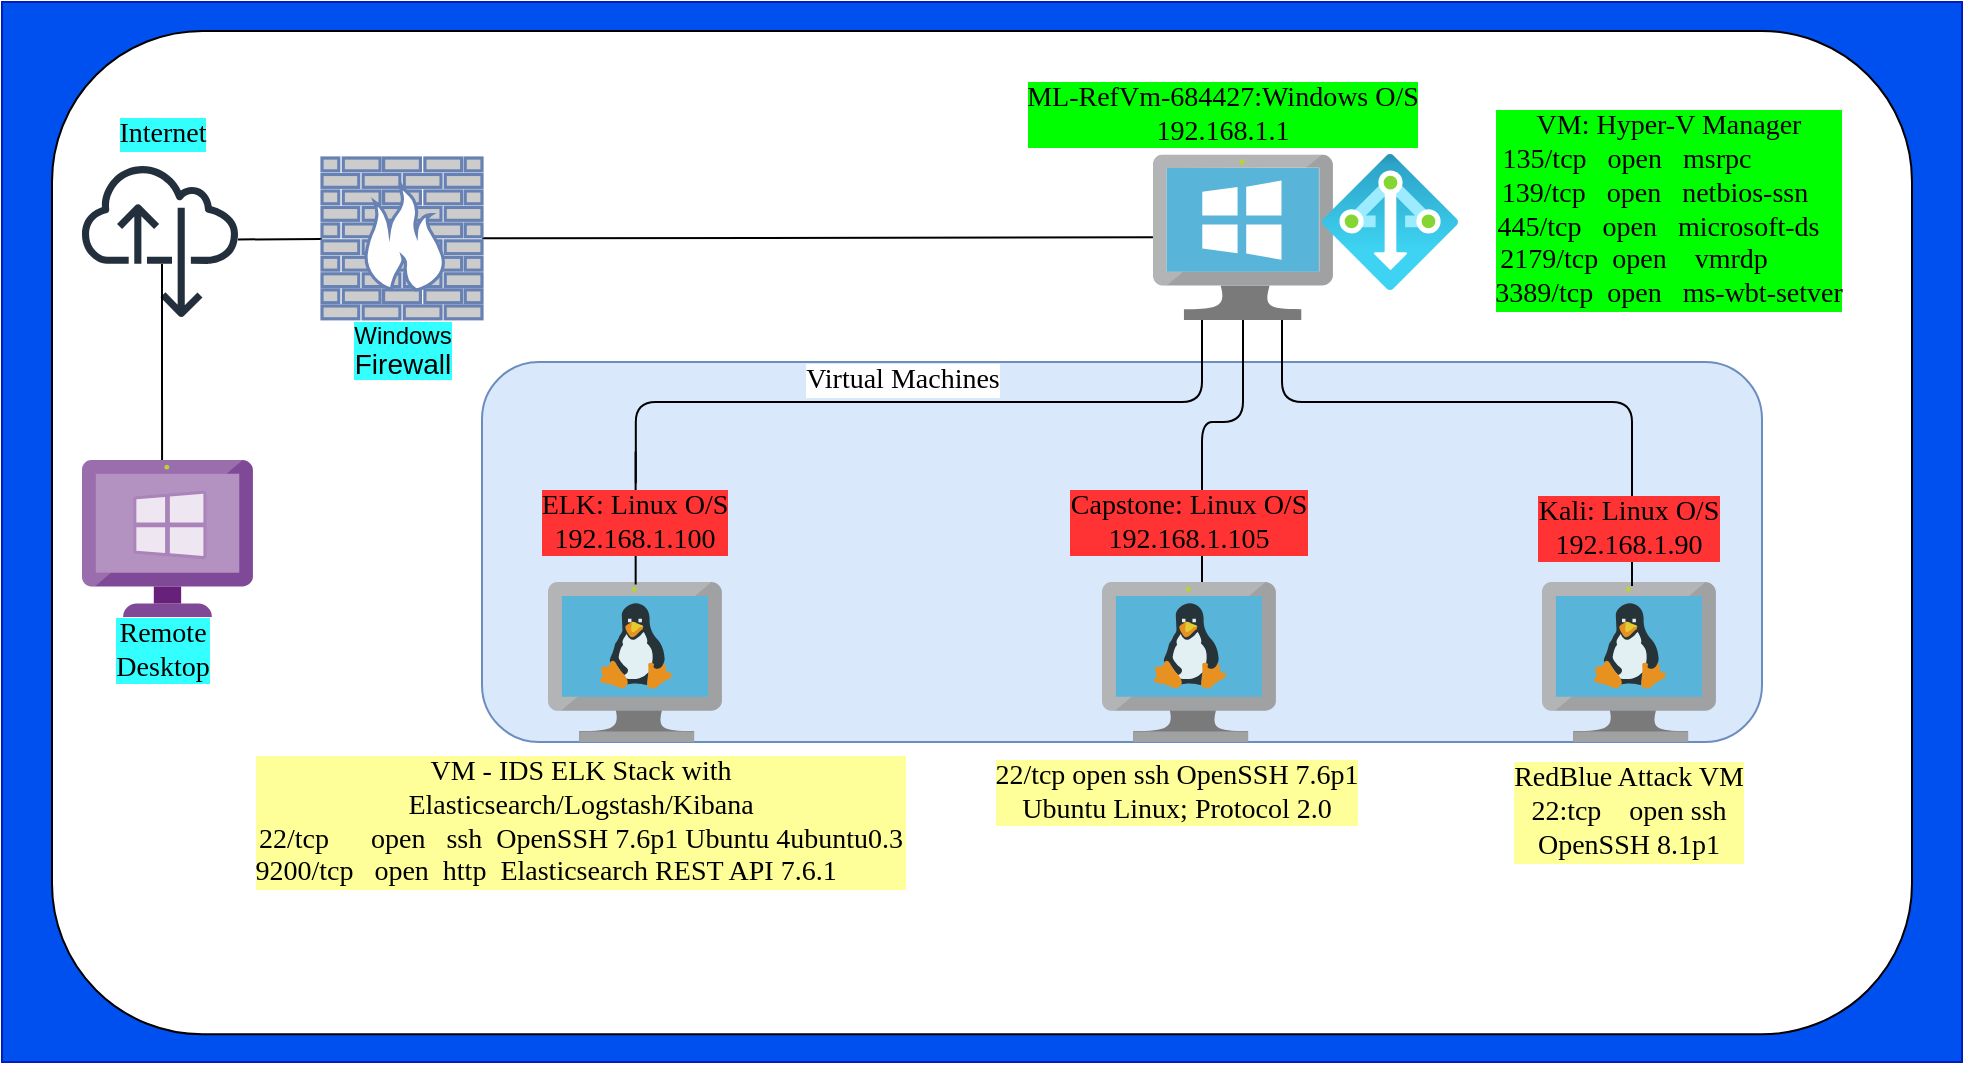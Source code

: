 <mxfile version="17.4.1" type="github">
  <diagram id="ZCgb6ObB1_aWpV4EeQwM" name="Page-1">
    <mxGraphModel dx="1331" dy="870" grid="1" gridSize="10" guides="1" tooltips="1" connect="1" arrows="1" fold="1" page="1" pageScale="1" pageWidth="1100" pageHeight="850" math="0" shadow="0">
      <root>
        <mxCell id="0" />
        <mxCell id="1" parent="0" />
        <mxCell id="qWNLBckgJxY5MX7CqJOy-32" value="" style="whiteSpace=wrap;html=1;rounded=0;fillColor=#0050ef;fontColor=#ffffff;strokeColor=#001DBC;" parent="1" vertex="1">
          <mxGeometry x="60" y="80" width="980" height="530" as="geometry" />
        </mxCell>
        <mxCell id="qWNLBckgJxY5MX7CqJOy-31" value="" style="whiteSpace=wrap;html=1;rounded=1;" parent="1" vertex="1">
          <mxGeometry x="85" y="94.48" width="930" height="501.68" as="geometry" />
        </mxCell>
        <mxCell id="_qA412NhqMUEU6ro4zCR-14" value="" style="whiteSpace=wrap;html=1;labelBackgroundColor=#00FF00;fontFamily=Tahoma;fontSize=14;rounded=1;fillColor=#dae8fc;strokeColor=#6c8ebf;" vertex="1" parent="1">
          <mxGeometry x="300" y="260" width="640" height="190" as="geometry" />
        </mxCell>
        <mxCell id="qWNLBckgJxY5MX7CqJOy-9" value="" style="sketch=0;aspect=fixed;html=1;points=[];align=center;image;fontSize=12;image=img/lib/mscae/VM_Linux.svg;" parent="1" vertex="1">
          <mxGeometry x="830" y="370" width="86.96" height="80" as="geometry" />
        </mxCell>
        <mxCell id="qWNLBckgJxY5MX7CqJOy-2" value="" style="sketch=0;aspect=fixed;html=1;points=[];align=center;image;fontSize=12;image=img/lib/mscae/VM_Linux.svg;" parent="1" vertex="1">
          <mxGeometry x="333" y="370" width="86.96" height="80" as="geometry" />
        </mxCell>
        <mxCell id="qWNLBckgJxY5MX7CqJOy-23" style="edgeStyle=orthogonalEdgeStyle;rounded=1;orthogonalLoop=1;jettySize=auto;html=1;entryX=0.504;entryY=0.015;entryDx=0;entryDy=0;entryPerimeter=0;endArrow=none;endFill=0;startArrow=none;" parent="1" source="qWNLBckgJxY5MX7CqJOy-40" target="qWNLBckgJxY5MX7CqJOy-2" edge="1">
          <mxGeometry relative="1" as="geometry">
            <Array as="points">
              <mxPoint x="377" y="300" />
            </Array>
          </mxGeometry>
        </mxCell>
        <mxCell id="qWNLBckgJxY5MX7CqJOy-24" style="edgeStyle=orthogonalEdgeStyle;rounded=1;orthogonalLoop=1;jettySize=auto;html=1;entryX=0.522;entryY=0.025;entryDx=0;entryDy=0;entryPerimeter=0;endArrow=none;endFill=0;" parent="1" source="qWNLBckgJxY5MX7CqJOy-3" target="qWNLBckgJxY5MX7CqJOy-9" edge="1">
          <mxGeometry relative="1" as="geometry">
            <Array as="points">
              <mxPoint x="700" y="280" />
              <mxPoint x="875" y="280" />
              <mxPoint x="875" y="372" />
            </Array>
          </mxGeometry>
        </mxCell>
        <mxCell id="qWNLBckgJxY5MX7CqJOy-37" style="edgeStyle=orthogonalEdgeStyle;rounded=1;orthogonalLoop=1;jettySize=auto;html=1;fontFamily=Tahoma;fontSize=14;endArrow=none;endFill=0;" parent="1" source="qWNLBckgJxY5MX7CqJOy-3" target="qWNLBckgJxY5MX7CqJOy-8" edge="1">
          <mxGeometry relative="1" as="geometry">
            <Array as="points">
              <mxPoint x="681" y="290" />
              <mxPoint x="660" y="290" />
            </Array>
          </mxGeometry>
        </mxCell>
        <mxCell id="_qA412NhqMUEU6ro4zCR-13" style="edgeStyle=none;rounded=0;orthogonalLoop=1;jettySize=auto;html=1;fontFamily=Tahoma;fontSize=14;endArrow=none;endFill=0;" edge="1" parent="1" source="qWNLBckgJxY5MX7CqJOy-3" target="qWNLBckgJxY5MX7CqJOy-5">
          <mxGeometry relative="1" as="geometry" />
        </mxCell>
        <mxCell id="qWNLBckgJxY5MX7CqJOy-3" value="" style="sketch=0;aspect=fixed;html=1;points=[];align=center;image;fontSize=12;image=img/lib/mscae/VirtualMachineWindows.svg;" parent="1" vertex="1">
          <mxGeometry x="635.48" y="156.2" width="90" height="82.8" as="geometry" />
        </mxCell>
        <mxCell id="qWNLBckgJxY5MX7CqJOy-4" value="" style="aspect=fixed;html=1;points=[];align=center;image;fontSize=12;image=img/lib/azure2/networking/NAT.svg;rotation=-180;" parent="1" vertex="1">
          <mxGeometry x="720" y="156" width="68" height="68" as="geometry" />
        </mxCell>
        <mxCell id="qWNLBckgJxY5MX7CqJOy-21" style="edgeStyle=none;rounded=0;orthogonalLoop=1;jettySize=auto;html=1;endArrow=none;endFill=0;" parent="1" source="qWNLBckgJxY5MX7CqJOy-5" target="qWNLBckgJxY5MX7CqJOy-7" edge="1">
          <mxGeometry relative="1" as="geometry" />
        </mxCell>
        <mxCell id="qWNLBckgJxY5MX7CqJOy-5" value="" style="fontColor=#0066CC;verticalAlign=top;verticalLabelPosition=bottom;labelPosition=center;align=center;html=1;outlineConnect=0;fillColor=#CCCCCC;strokeColor=#6881B3;gradientColor=none;gradientDirection=north;strokeWidth=2;shape=mxgraph.networks.firewall;" parent="1" vertex="1">
          <mxGeometry x="220" y="158" width="80" height="80.4" as="geometry" />
        </mxCell>
        <mxCell id="qWNLBckgJxY5MX7CqJOy-7" value="" style="sketch=0;outlineConnect=0;fontColor=#232F3E;gradientColor=none;fillColor=#232F3D;strokeColor=none;dashed=0;verticalLabelPosition=bottom;verticalAlign=top;align=center;html=1;fontSize=12;fontStyle=0;aspect=fixed;pointerEvents=1;shape=mxgraph.aws4.internet_alt22;" parent="1" vertex="1">
          <mxGeometry x="100" y="160" width="78" height="78" as="geometry" />
        </mxCell>
        <mxCell id="qWNLBckgJxY5MX7CqJOy-8" value="" style="sketch=0;aspect=fixed;html=1;points=[];align=center;image;fontSize=12;image=img/lib/mscae/VM_Linux.svg;" parent="1" vertex="1">
          <mxGeometry x="610" y="370" width="86.96" height="80" as="geometry" />
        </mxCell>
        <mxCell id="qWNLBckgJxY5MX7CqJOy-29" style="edgeStyle=none;rounded=1;orthogonalLoop=1;jettySize=auto;html=1;endArrow=none;endFill=0;exitX=0.48;exitY=0;exitDx=0;exitDy=0;exitPerimeter=0;" parent="1" edge="1">
          <mxGeometry relative="1" as="geometry">
            <mxPoint x="140.03" y="309" as="sourcePoint" />
            <mxPoint x="140" y="211" as="targetPoint" />
          </mxGeometry>
        </mxCell>
        <mxCell id="qWNLBckgJxY5MX7CqJOy-22" value="" style="sketch=0;aspect=fixed;html=1;points=[];align=center;image;fontSize=12;image=img/lib/mscae/VM_Windows_Non_Azure.svg;" parent="1" vertex="1">
          <mxGeometry x="100" y="309" width="85.48" height="78.64" as="geometry" />
        </mxCell>
        <mxCell id="qWNLBckgJxY5MX7CqJOy-33" value="&lt;p style=&quot;line-height: 0.8&quot;&gt;&lt;/p&gt;&lt;div&gt;&lt;span style=&quot;background-color: rgb(51 , 255 , 255) ; line-height: 1&quot;&gt;Windows&lt;/span&gt;&lt;/div&gt;&lt;div&gt;&lt;span style=&quot;background-color: rgb(51 , 255 , 255) ; line-height: 1 ; font-size: 14px&quot;&gt;Firewall&lt;br&gt;&lt;/span&gt;&lt;/div&gt;&lt;p&gt;&lt;/p&gt;" style="text;html=1;resizable=0;autosize=1;align=center;verticalAlign=middle;points=[];fillColor=none;strokeColor=none;rounded=0;" parent="1" vertex="1">
          <mxGeometry x="230" y="224" width="60" height="60" as="geometry" />
        </mxCell>
        <mxCell id="qWNLBckgJxY5MX7CqJOy-34" value="Internet" style="text;html=1;resizable=0;autosize=1;align=center;verticalAlign=middle;points=[];fillColor=none;strokeColor=none;rounded=0;labelBackgroundColor=#33FFFF;fontFamily=Tahoma;fontSize=14;" parent="1" vertex="1">
          <mxGeometry x="105" y="136.2" width="70" height="20" as="geometry" />
        </mxCell>
        <mxCell id="qWNLBckgJxY5MX7CqJOy-36" value="&lt;div&gt;Remote&lt;/div&gt;&lt;div&gt;Desktop&lt;br&gt;&lt;/div&gt;" style="text;html=1;resizable=0;autosize=1;align=center;verticalAlign=middle;points=[];fillColor=none;strokeColor=none;rounded=0;labelBackgroundColor=#33FFFF;fontFamily=Tahoma;fontSize=14;" parent="1" vertex="1">
          <mxGeometry x="105" y="384" width="70" height="40" as="geometry" />
        </mxCell>
        <mxCell id="qWNLBckgJxY5MX7CqJOy-39" value="&lt;div&gt;Kali: Linux O/S&lt;/div&gt;&lt;div&gt;192.168.1.90&lt;br&gt;&lt;/div&gt;" style="text;html=1;resizable=0;autosize=1;align=center;verticalAlign=middle;points=[];fillColor=none;strokeColor=none;rounded=0;labelBackgroundColor=#FF3333;fontFamily=Tahoma;fontSize=14;" parent="1" vertex="1">
          <mxGeometry x="818.48" y="323" width="110" height="40" as="geometry" />
        </mxCell>
        <mxCell id="qWNLBckgJxY5MX7CqJOy-41" value="&lt;div&gt;Capstone: Linux O/S&lt;/div&gt;&lt;div&gt;192.168.1.105&lt;br&gt;&lt;/div&gt;" style="text;html=1;resizable=0;autosize=1;align=center;verticalAlign=middle;points=[];fillColor=none;strokeColor=none;rounded=0;labelBackgroundColor=#FF3333;fontFamily=Tahoma;fontSize=14;" parent="1" vertex="1">
          <mxGeometry x="583.48" y="320" width="140" height="40" as="geometry" />
        </mxCell>
        <mxCell id="qWNLBckgJxY5MX7CqJOy-42" value="&lt;div&gt;&lt;span style=&quot;&quot;&gt;22/tcp open ssh OpenSSH 7.6p1&lt;/span&gt;&lt;/div&gt;&lt;div&gt;&lt;span style=&quot;&quot;&gt;Ubuntu Linux; Protocol 2.0&lt;br&gt;&lt;/span&gt;&lt;/div&gt;&lt;div&gt;&lt;span style=&quot;&quot;&gt;&lt;/span&gt;&lt;/div&gt;" style="text;html=1;resizable=0;autosize=1;align=center;verticalAlign=middle;points=[];fillColor=none;strokeColor=none;rounded=0;labelBackgroundColor=#FFFF99;fontFamily=Tahoma;fontSize=14;" parent="1" vertex="1">
          <mxGeometry x="542.48" y="455" width="210" height="40" as="geometry" />
        </mxCell>
        <mxCell id="_qA412NhqMUEU6ro4zCR-1" value="&lt;div&gt;VM - IDS ELK Stack with &lt;br&gt;&lt;/div&gt;&lt;div&gt;Elasticsearch/Logstash/Kibana&lt;/div&gt;&lt;div&gt;22/tcp&lt;span style=&quot;white-space: pre&quot;&gt;     &lt;/span&gt; open &lt;span style=&quot;white-space: pre&quot;&gt;  ssh  &lt;/span&gt;&lt;span style=&quot;white-space: pre&quot;&gt;&lt;/span&gt;OpenSSH 7.6p1 Ubuntu 4ubuntu0.3 &lt;br&gt;&lt;/div&gt;&lt;div&gt;9200/tcp &amp;nbsp; open &lt;span style=&quot;white-space: pre&quot;&gt; http&lt;/span&gt;&amp;nbsp; Elasticsearch REST API 7.6.1&amp;nbsp; &amp;nbsp;&amp;nbsp;&amp;nbsp;&amp;nbsp;&amp;nbsp;&amp;nbsp;&amp;nbsp;&amp;nbsp; &lt;br&gt;&lt;/div&gt;" style="text;html=1;resizable=0;autosize=1;align=center;verticalAlign=middle;points=[];fillColor=none;strokeColor=none;rounded=0;labelBackgroundColor=#FFFF99;fontSize=14;fontFamily=Tahoma;" vertex="1" parent="1">
          <mxGeometry x="159" y="455" width="380" height="70" as="geometry" />
        </mxCell>
        <mxCell id="qWNLBckgJxY5MX7CqJOy-40" value="&lt;div&gt;ELK: Linux O/S&lt;/div&gt;&lt;div&gt;192.168.1.100&lt;br&gt;&lt;/div&gt;" style="text;html=1;resizable=0;autosize=1;align=center;verticalAlign=middle;points=[];fillColor=none;strokeColor=none;rounded=0;labelBackgroundColor=#FF3333;fontFamily=Tahoma;fontSize=14;" parent="1" vertex="1">
          <mxGeometry x="321.48" y="320" width="110" height="40" as="geometry" />
        </mxCell>
        <mxCell id="_qA412NhqMUEU6ro4zCR-3" value="" style="edgeStyle=orthogonalEdgeStyle;rounded=1;orthogonalLoop=1;jettySize=auto;html=1;entryX=0.504;entryY=0.015;entryDx=0;entryDy=0;entryPerimeter=0;endArrow=none;endFill=0;" edge="1" parent="1" source="qWNLBckgJxY5MX7CqJOy-3" target="qWNLBckgJxY5MX7CqJOy-40">
          <mxGeometry relative="1" as="geometry">
            <Array as="points">
              <mxPoint x="660" y="280" />
              <mxPoint x="377" y="280" />
            </Array>
            <mxPoint x="660" y="239" as="sourcePoint" />
            <mxPoint x="376.828" y="371.2" as="targetPoint" />
          </mxGeometry>
        </mxCell>
        <mxCell id="_qA412NhqMUEU6ro4zCR-9" value="&lt;div&gt;RedBlue Attack VM&lt;/div&gt;&lt;div&gt;22:tcp&amp;nbsp;&amp;nbsp;&amp;nbsp; open&lt;span style=&quot;white-space: pre&quot;&gt;	&lt;/span&gt;ssh&lt;/div&gt;&lt;div&gt;OpenSSH 8.1p1 &lt;br&gt;&lt;/div&gt;" style="text;html=1;resizable=0;autosize=1;align=center;verticalAlign=middle;points=[];fillColor=none;strokeColor=none;rounded=0;labelBackgroundColor=#FFFF99;fontFamily=Tahoma;fontSize=14;" vertex="1" parent="1">
          <mxGeometry x="803.48" y="455" width="140" height="60" as="geometry" />
        </mxCell>
        <mxCell id="_qA412NhqMUEU6ro4zCR-11" value="&lt;div&gt;ML-RefVm-684427:Windows O/S&lt;/div&gt;&lt;div&gt;192.168.1.1&lt;br&gt;&lt;/div&gt;" style="text;html=1;resizable=0;autosize=1;align=center;verticalAlign=middle;points=[];fillColor=none;strokeColor=none;rounded=0;labelBackgroundColor=#00FF00;fontFamily=Tahoma;fontSize=14;" vertex="1" parent="1">
          <mxGeometry x="560" y="116" width="220" height="40" as="geometry" />
        </mxCell>
        <mxCell id="_qA412NhqMUEU6ro4zCR-12" value="&lt;div&gt;VM: Hyper-V Manager&lt;/div&gt;&lt;div&gt;135/tcp&amp;nbsp;&amp;nbsp; open&amp;nbsp;&amp;nbsp; msrpc&amp;nbsp; &amp;nbsp;&amp;nbsp;&amp;nbsp;&amp;nbsp;&amp;nbsp;&amp;nbsp;&amp;nbsp;&amp;nbsp;&amp;nbsp;&amp;nbsp; &lt;br&gt;&lt;/div&gt;&lt;div&gt;139/tcp&amp;nbsp;&amp;nbsp; open&amp;nbsp;&amp;nbsp; netbios-ssn&amp;nbsp;&amp;nbsp;&amp;nbsp;&amp;nbsp; &lt;br&gt;&lt;/div&gt;&lt;div&gt;445/tcp&amp;nbsp;&amp;nbsp; open&amp;nbsp;&amp;nbsp; microsoft-ds &amp;nbsp;&amp;nbsp; &lt;br&gt;&lt;/div&gt;&lt;div&gt;2179/tcp&amp;nbsp; open&amp;nbsp; &amp;nbsp; vmrdp&amp;nbsp;&amp;nbsp;&amp;nbsp;&amp;nbsp;&amp;nbsp;&amp;nbsp;&amp;nbsp;&amp;nbsp;&amp;nbsp;&amp;nbsp; &lt;br&gt;&lt;/div&gt;&lt;div&gt;3389/tcp&amp;nbsp; open&amp;nbsp;&amp;nbsp; ms-wbt-setver&lt;br&gt;&lt;/div&gt;" style="text;html=1;resizable=0;autosize=1;align=center;verticalAlign=middle;points=[];fillColor=none;strokeColor=none;rounded=0;labelBackgroundColor=#00FF00;fontFamily=Tahoma;fontSize=14;" vertex="1" parent="1">
          <mxGeometry x="788" y="129" width="210" height="110" as="geometry" />
        </mxCell>
        <mxCell id="_qA412NhqMUEU6ro4zCR-15" value="Virtual Machines" style="text;html=1;resizable=0;autosize=1;align=center;verticalAlign=middle;points=[];fillColor=none;strokeColor=none;rounded=0;labelBackgroundColor=#FFFFFF;fontFamily=Tahoma;fontSize=14;" vertex="1" parent="1">
          <mxGeometry x="450" y="259" width="120" height="20" as="geometry" />
        </mxCell>
      </root>
    </mxGraphModel>
  </diagram>
</mxfile>

